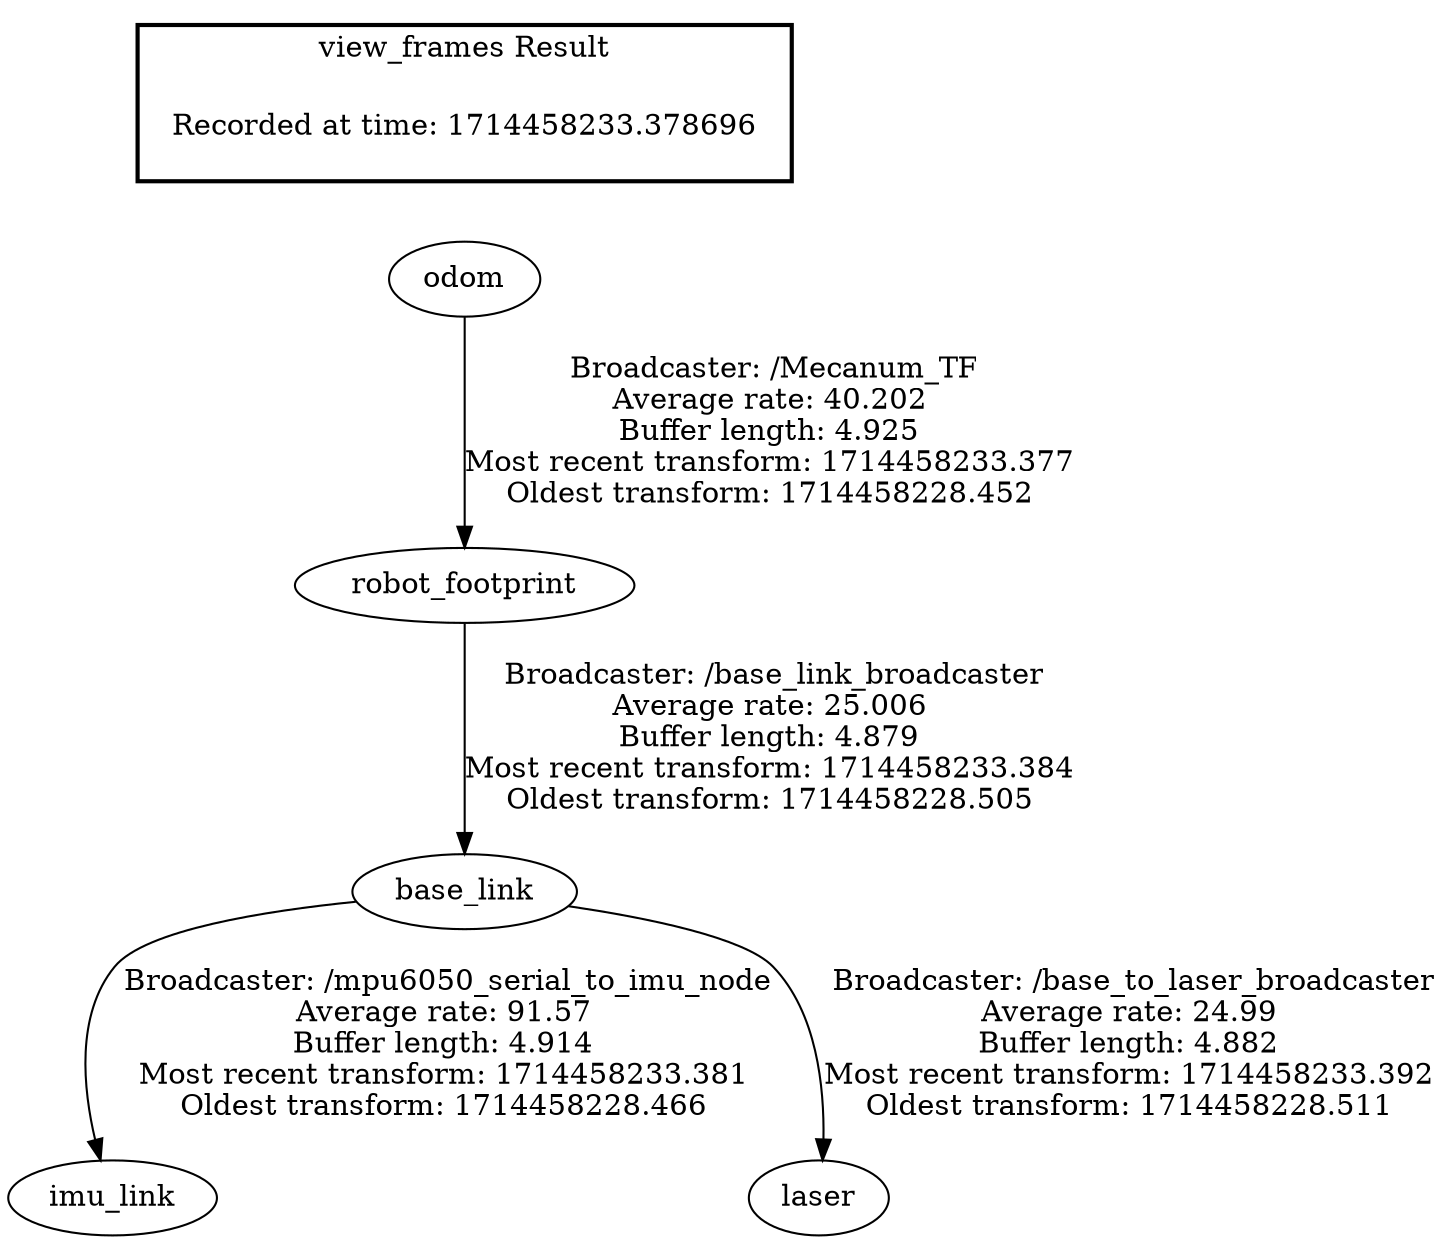 digraph G {
"odom" -> "robot_footprint"[label=" Broadcaster: /Mecanum_TF\nAverage rate: 40.202\nBuffer length: 4.925\nMost recent transform: 1714458233.377\nOldest transform: 1714458228.452\n"];
"base_link" -> "imu_link"[label=" Broadcaster: /mpu6050_serial_to_imu_node\nAverage rate: 91.57\nBuffer length: 4.914\nMost recent transform: 1714458233.381\nOldest transform: 1714458228.466\n"];
"robot_footprint" -> "base_link"[label=" Broadcaster: /base_link_broadcaster\nAverage rate: 25.006\nBuffer length: 4.879\nMost recent transform: 1714458233.384\nOldest transform: 1714458228.505\n"];
"base_link" -> "laser"[label=" Broadcaster: /base_to_laser_broadcaster\nAverage rate: 24.99\nBuffer length: 4.882\nMost recent transform: 1714458233.392\nOldest transform: 1714458228.511\n"];
edge [style=invis];
 subgraph cluster_legend { style=bold; color=black; label ="view_frames Result";
"Recorded at time: 1714458233.378696"[ shape=plaintext ] ;
}->"odom";
}